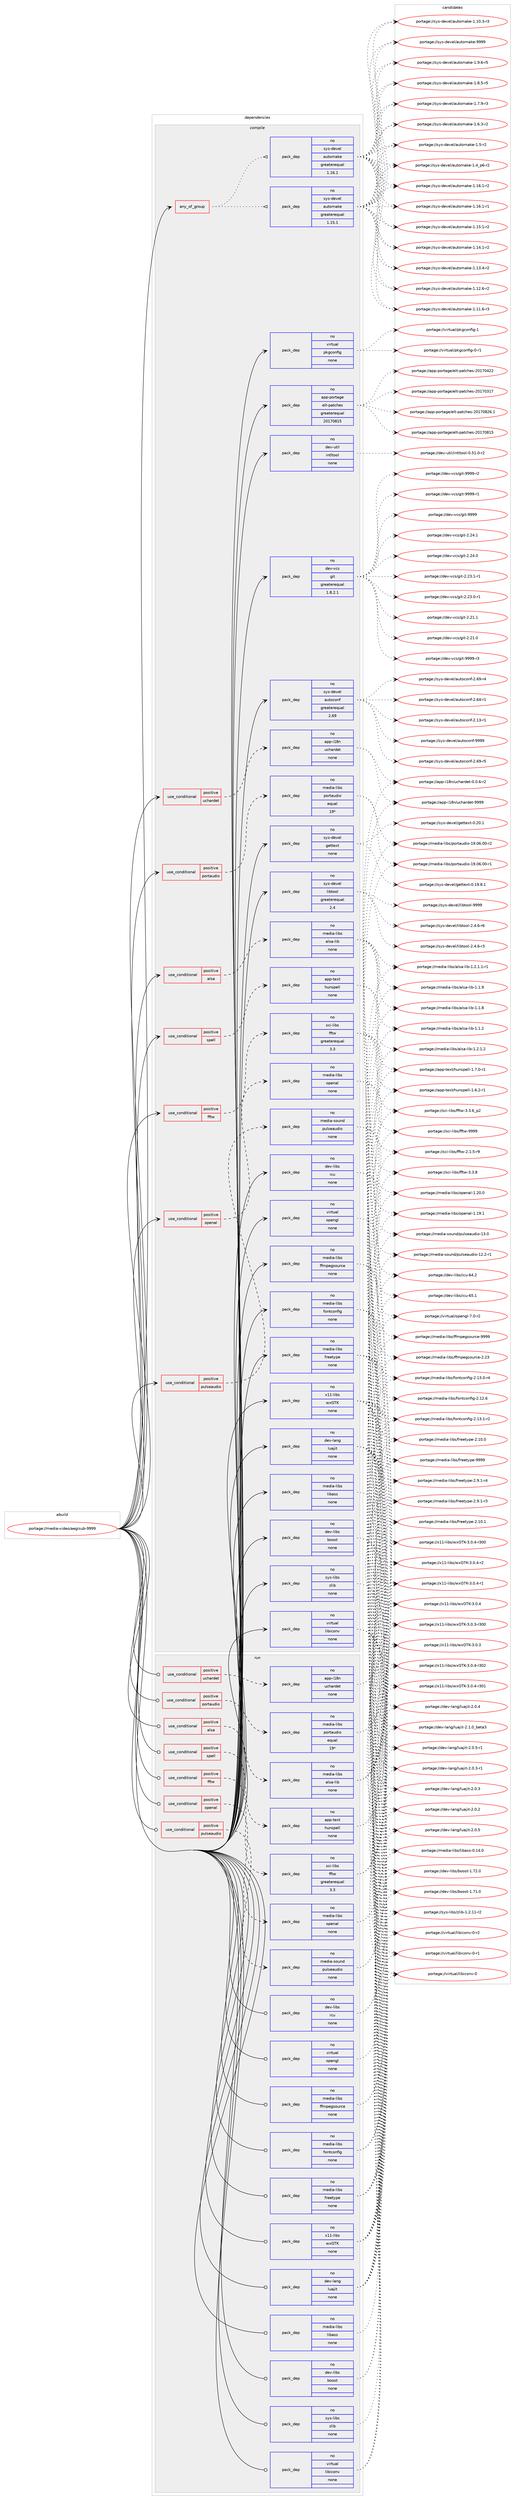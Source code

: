 digraph prolog {

# *************
# Graph options
# *************

newrank=true;
concentrate=true;
compound=true;
graph [rankdir=LR,fontname=Helvetica,fontsize=10,ranksep=1.5];#, ranksep=2.5, nodesep=0.2];
edge  [arrowhead=vee];
node  [fontname=Helvetica,fontsize=10];

# **********
# The ebuild
# **********

subgraph cluster_leftcol {
color=gray;
rank=same;
label=<<i>ebuild</i>>;
id [label="portage://media-video/aegisub-9999", color=red, width=4, href="../media-video/aegisub-9999.svg"];
}

# ****************
# The dependencies
# ****************

subgraph cluster_midcol {
color=gray;
label=<<i>dependencies</i>>;
subgraph cluster_compile {
fillcolor="#eeeeee";
style=filled;
label=<<i>compile</i>>;
subgraph any2693 {
dependency181393 [label=<<TABLE BORDER="0" CELLBORDER="1" CELLSPACING="0" CELLPADDING="4"><TR><TD CELLPADDING="10">any_of_group</TD></TR></TABLE>>, shape=none, color=red];subgraph pack137905 {
dependency181394 [label=<<TABLE BORDER="0" CELLBORDER="1" CELLSPACING="0" CELLPADDING="4" WIDTH="220"><TR><TD ROWSPAN="6" CELLPADDING="30">pack_dep</TD></TR><TR><TD WIDTH="110">no</TD></TR><TR><TD>sys-devel</TD></TR><TR><TD>automake</TD></TR><TR><TD>greaterequal</TD></TR><TR><TD>1.16.1</TD></TR></TABLE>>, shape=none, color=blue];
}
dependency181393:e -> dependency181394:w [weight=20,style="dotted",arrowhead="oinv"];
subgraph pack137906 {
dependency181395 [label=<<TABLE BORDER="0" CELLBORDER="1" CELLSPACING="0" CELLPADDING="4" WIDTH="220"><TR><TD ROWSPAN="6" CELLPADDING="30">pack_dep</TD></TR><TR><TD WIDTH="110">no</TD></TR><TR><TD>sys-devel</TD></TR><TR><TD>automake</TD></TR><TR><TD>greaterequal</TD></TR><TR><TD>1.15.1</TD></TR></TABLE>>, shape=none, color=blue];
}
dependency181393:e -> dependency181395:w [weight=20,style="dotted",arrowhead="oinv"];
}
id:e -> dependency181393:w [weight=20,style="solid",arrowhead="vee"];
subgraph cond40645 {
dependency181396 [label=<<TABLE BORDER="0" CELLBORDER="1" CELLSPACING="0" CELLPADDING="4"><TR><TD ROWSPAN="3" CELLPADDING="10">use_conditional</TD></TR><TR><TD>positive</TD></TR><TR><TD>alsa</TD></TR></TABLE>>, shape=none, color=red];
subgraph pack137907 {
dependency181397 [label=<<TABLE BORDER="0" CELLBORDER="1" CELLSPACING="0" CELLPADDING="4" WIDTH="220"><TR><TD ROWSPAN="6" CELLPADDING="30">pack_dep</TD></TR><TR><TD WIDTH="110">no</TD></TR><TR><TD>media-libs</TD></TR><TR><TD>alsa-lib</TD></TR><TR><TD>none</TD></TR><TR><TD></TD></TR></TABLE>>, shape=none, color=blue];
}
dependency181396:e -> dependency181397:w [weight=20,style="dashed",arrowhead="vee"];
}
id:e -> dependency181396:w [weight=20,style="solid",arrowhead="vee"];
subgraph cond40646 {
dependency181398 [label=<<TABLE BORDER="0" CELLBORDER="1" CELLSPACING="0" CELLPADDING="4"><TR><TD ROWSPAN="3" CELLPADDING="10">use_conditional</TD></TR><TR><TD>positive</TD></TR><TR><TD>fftw</TD></TR></TABLE>>, shape=none, color=red];
subgraph pack137908 {
dependency181399 [label=<<TABLE BORDER="0" CELLBORDER="1" CELLSPACING="0" CELLPADDING="4" WIDTH="220"><TR><TD ROWSPAN="6" CELLPADDING="30">pack_dep</TD></TR><TR><TD WIDTH="110">no</TD></TR><TR><TD>sci-libs</TD></TR><TR><TD>fftw</TD></TR><TR><TD>greaterequal</TD></TR><TR><TD>3.3</TD></TR></TABLE>>, shape=none, color=blue];
}
dependency181398:e -> dependency181399:w [weight=20,style="dashed",arrowhead="vee"];
}
id:e -> dependency181398:w [weight=20,style="solid",arrowhead="vee"];
subgraph cond40647 {
dependency181400 [label=<<TABLE BORDER="0" CELLBORDER="1" CELLSPACING="0" CELLPADDING="4"><TR><TD ROWSPAN="3" CELLPADDING="10">use_conditional</TD></TR><TR><TD>positive</TD></TR><TR><TD>openal</TD></TR></TABLE>>, shape=none, color=red];
subgraph pack137909 {
dependency181401 [label=<<TABLE BORDER="0" CELLBORDER="1" CELLSPACING="0" CELLPADDING="4" WIDTH="220"><TR><TD ROWSPAN="6" CELLPADDING="30">pack_dep</TD></TR><TR><TD WIDTH="110">no</TD></TR><TR><TD>media-libs</TD></TR><TR><TD>openal</TD></TR><TR><TD>none</TD></TR><TR><TD></TD></TR></TABLE>>, shape=none, color=blue];
}
dependency181400:e -> dependency181401:w [weight=20,style="dashed",arrowhead="vee"];
}
id:e -> dependency181400:w [weight=20,style="solid",arrowhead="vee"];
subgraph cond40648 {
dependency181402 [label=<<TABLE BORDER="0" CELLBORDER="1" CELLSPACING="0" CELLPADDING="4"><TR><TD ROWSPAN="3" CELLPADDING="10">use_conditional</TD></TR><TR><TD>positive</TD></TR><TR><TD>portaudio</TD></TR></TABLE>>, shape=none, color=red];
subgraph pack137910 {
dependency181403 [label=<<TABLE BORDER="0" CELLBORDER="1" CELLSPACING="0" CELLPADDING="4" WIDTH="220"><TR><TD ROWSPAN="6" CELLPADDING="30">pack_dep</TD></TR><TR><TD WIDTH="110">no</TD></TR><TR><TD>media-libs</TD></TR><TR><TD>portaudio</TD></TR><TR><TD>equal</TD></TR><TR><TD>19*</TD></TR></TABLE>>, shape=none, color=blue];
}
dependency181402:e -> dependency181403:w [weight=20,style="dashed",arrowhead="vee"];
}
id:e -> dependency181402:w [weight=20,style="solid",arrowhead="vee"];
subgraph cond40649 {
dependency181404 [label=<<TABLE BORDER="0" CELLBORDER="1" CELLSPACING="0" CELLPADDING="4"><TR><TD ROWSPAN="3" CELLPADDING="10">use_conditional</TD></TR><TR><TD>positive</TD></TR><TR><TD>pulseaudio</TD></TR></TABLE>>, shape=none, color=red];
subgraph pack137911 {
dependency181405 [label=<<TABLE BORDER="0" CELLBORDER="1" CELLSPACING="0" CELLPADDING="4" WIDTH="220"><TR><TD ROWSPAN="6" CELLPADDING="30">pack_dep</TD></TR><TR><TD WIDTH="110">no</TD></TR><TR><TD>media-sound</TD></TR><TR><TD>pulseaudio</TD></TR><TR><TD>none</TD></TR><TR><TD></TD></TR></TABLE>>, shape=none, color=blue];
}
dependency181404:e -> dependency181405:w [weight=20,style="dashed",arrowhead="vee"];
}
id:e -> dependency181404:w [weight=20,style="solid",arrowhead="vee"];
subgraph cond40650 {
dependency181406 [label=<<TABLE BORDER="0" CELLBORDER="1" CELLSPACING="0" CELLPADDING="4"><TR><TD ROWSPAN="3" CELLPADDING="10">use_conditional</TD></TR><TR><TD>positive</TD></TR><TR><TD>spell</TD></TR></TABLE>>, shape=none, color=red];
subgraph pack137912 {
dependency181407 [label=<<TABLE BORDER="0" CELLBORDER="1" CELLSPACING="0" CELLPADDING="4" WIDTH="220"><TR><TD ROWSPAN="6" CELLPADDING="30">pack_dep</TD></TR><TR><TD WIDTH="110">no</TD></TR><TR><TD>app-text</TD></TR><TR><TD>hunspell</TD></TR><TR><TD>none</TD></TR><TR><TD></TD></TR></TABLE>>, shape=none, color=blue];
}
dependency181406:e -> dependency181407:w [weight=20,style="dashed",arrowhead="vee"];
}
id:e -> dependency181406:w [weight=20,style="solid",arrowhead="vee"];
subgraph cond40651 {
dependency181408 [label=<<TABLE BORDER="0" CELLBORDER="1" CELLSPACING="0" CELLPADDING="4"><TR><TD ROWSPAN="3" CELLPADDING="10">use_conditional</TD></TR><TR><TD>positive</TD></TR><TR><TD>uchardet</TD></TR></TABLE>>, shape=none, color=red];
subgraph pack137913 {
dependency181409 [label=<<TABLE BORDER="0" CELLBORDER="1" CELLSPACING="0" CELLPADDING="4" WIDTH="220"><TR><TD ROWSPAN="6" CELLPADDING="30">pack_dep</TD></TR><TR><TD WIDTH="110">no</TD></TR><TR><TD>app-i18n</TD></TR><TR><TD>uchardet</TD></TR><TR><TD>none</TD></TR><TR><TD></TD></TR></TABLE>>, shape=none, color=blue];
}
dependency181408:e -> dependency181409:w [weight=20,style="dashed",arrowhead="vee"];
}
id:e -> dependency181408:w [weight=20,style="solid",arrowhead="vee"];
subgraph pack137914 {
dependency181410 [label=<<TABLE BORDER="0" CELLBORDER="1" CELLSPACING="0" CELLPADDING="4" WIDTH="220"><TR><TD ROWSPAN="6" CELLPADDING="30">pack_dep</TD></TR><TR><TD WIDTH="110">no</TD></TR><TR><TD>app-portage</TD></TR><TR><TD>elt-patches</TD></TR><TR><TD>greaterequal</TD></TR><TR><TD>20170815</TD></TR></TABLE>>, shape=none, color=blue];
}
id:e -> dependency181410:w [weight=20,style="solid",arrowhead="vee"];
subgraph pack137915 {
dependency181411 [label=<<TABLE BORDER="0" CELLBORDER="1" CELLSPACING="0" CELLPADDING="4" WIDTH="220"><TR><TD ROWSPAN="6" CELLPADDING="30">pack_dep</TD></TR><TR><TD WIDTH="110">no</TD></TR><TR><TD>dev-lang</TD></TR><TR><TD>luajit</TD></TR><TR><TD>none</TD></TR><TR><TD></TD></TR></TABLE>>, shape=none, color=blue];
}
id:e -> dependency181411:w [weight=20,style="solid",arrowhead="vee"];
subgraph pack137916 {
dependency181412 [label=<<TABLE BORDER="0" CELLBORDER="1" CELLSPACING="0" CELLPADDING="4" WIDTH="220"><TR><TD ROWSPAN="6" CELLPADDING="30">pack_dep</TD></TR><TR><TD WIDTH="110">no</TD></TR><TR><TD>dev-libs</TD></TR><TR><TD>boost</TD></TR><TR><TD>none</TD></TR><TR><TD></TD></TR></TABLE>>, shape=none, color=blue];
}
id:e -> dependency181412:w [weight=20,style="solid",arrowhead="vee"];
subgraph pack137917 {
dependency181413 [label=<<TABLE BORDER="0" CELLBORDER="1" CELLSPACING="0" CELLPADDING="4" WIDTH="220"><TR><TD ROWSPAN="6" CELLPADDING="30">pack_dep</TD></TR><TR><TD WIDTH="110">no</TD></TR><TR><TD>dev-libs</TD></TR><TR><TD>icu</TD></TR><TR><TD>none</TD></TR><TR><TD></TD></TR></TABLE>>, shape=none, color=blue];
}
id:e -> dependency181413:w [weight=20,style="solid",arrowhead="vee"];
subgraph pack137918 {
dependency181414 [label=<<TABLE BORDER="0" CELLBORDER="1" CELLSPACING="0" CELLPADDING="4" WIDTH="220"><TR><TD ROWSPAN="6" CELLPADDING="30">pack_dep</TD></TR><TR><TD WIDTH="110">no</TD></TR><TR><TD>dev-util</TD></TR><TR><TD>intltool</TD></TR><TR><TD>none</TD></TR><TR><TD></TD></TR></TABLE>>, shape=none, color=blue];
}
id:e -> dependency181414:w [weight=20,style="solid",arrowhead="vee"];
subgraph pack137919 {
dependency181415 [label=<<TABLE BORDER="0" CELLBORDER="1" CELLSPACING="0" CELLPADDING="4" WIDTH="220"><TR><TD ROWSPAN="6" CELLPADDING="30">pack_dep</TD></TR><TR><TD WIDTH="110">no</TD></TR><TR><TD>dev-vcs</TD></TR><TR><TD>git</TD></TR><TR><TD>greaterequal</TD></TR><TR><TD>1.8.2.1</TD></TR></TABLE>>, shape=none, color=blue];
}
id:e -> dependency181415:w [weight=20,style="solid",arrowhead="vee"];
subgraph pack137920 {
dependency181416 [label=<<TABLE BORDER="0" CELLBORDER="1" CELLSPACING="0" CELLPADDING="4" WIDTH="220"><TR><TD ROWSPAN="6" CELLPADDING="30">pack_dep</TD></TR><TR><TD WIDTH="110">no</TD></TR><TR><TD>media-libs</TD></TR><TR><TD>ffmpegsource</TD></TR><TR><TD>none</TD></TR><TR><TD></TD></TR></TABLE>>, shape=none, color=blue];
}
id:e -> dependency181416:w [weight=20,style="solid",arrowhead="vee"];
subgraph pack137921 {
dependency181417 [label=<<TABLE BORDER="0" CELLBORDER="1" CELLSPACING="0" CELLPADDING="4" WIDTH="220"><TR><TD ROWSPAN="6" CELLPADDING="30">pack_dep</TD></TR><TR><TD WIDTH="110">no</TD></TR><TR><TD>media-libs</TD></TR><TR><TD>fontconfig</TD></TR><TR><TD>none</TD></TR><TR><TD></TD></TR></TABLE>>, shape=none, color=blue];
}
id:e -> dependency181417:w [weight=20,style="solid",arrowhead="vee"];
subgraph pack137922 {
dependency181418 [label=<<TABLE BORDER="0" CELLBORDER="1" CELLSPACING="0" CELLPADDING="4" WIDTH="220"><TR><TD ROWSPAN="6" CELLPADDING="30">pack_dep</TD></TR><TR><TD WIDTH="110">no</TD></TR><TR><TD>media-libs</TD></TR><TR><TD>freetype</TD></TR><TR><TD>none</TD></TR><TR><TD></TD></TR></TABLE>>, shape=none, color=blue];
}
id:e -> dependency181418:w [weight=20,style="solid",arrowhead="vee"];
subgraph pack137923 {
dependency181419 [label=<<TABLE BORDER="0" CELLBORDER="1" CELLSPACING="0" CELLPADDING="4" WIDTH="220"><TR><TD ROWSPAN="6" CELLPADDING="30">pack_dep</TD></TR><TR><TD WIDTH="110">no</TD></TR><TR><TD>media-libs</TD></TR><TR><TD>libass</TD></TR><TR><TD>none</TD></TR><TR><TD></TD></TR></TABLE>>, shape=none, color=blue];
}
id:e -> dependency181419:w [weight=20,style="solid",arrowhead="vee"];
subgraph pack137924 {
dependency181420 [label=<<TABLE BORDER="0" CELLBORDER="1" CELLSPACING="0" CELLPADDING="4" WIDTH="220"><TR><TD ROWSPAN="6" CELLPADDING="30">pack_dep</TD></TR><TR><TD WIDTH="110">no</TD></TR><TR><TD>sys-devel</TD></TR><TR><TD>autoconf</TD></TR><TR><TD>greaterequal</TD></TR><TR><TD>2.69</TD></TR></TABLE>>, shape=none, color=blue];
}
id:e -> dependency181420:w [weight=20,style="solid",arrowhead="vee"];
subgraph pack137925 {
dependency181421 [label=<<TABLE BORDER="0" CELLBORDER="1" CELLSPACING="0" CELLPADDING="4" WIDTH="220"><TR><TD ROWSPAN="6" CELLPADDING="30">pack_dep</TD></TR><TR><TD WIDTH="110">no</TD></TR><TR><TD>sys-devel</TD></TR><TR><TD>gettext</TD></TR><TR><TD>none</TD></TR><TR><TD></TD></TR></TABLE>>, shape=none, color=blue];
}
id:e -> dependency181421:w [weight=20,style="solid",arrowhead="vee"];
subgraph pack137926 {
dependency181422 [label=<<TABLE BORDER="0" CELLBORDER="1" CELLSPACING="0" CELLPADDING="4" WIDTH="220"><TR><TD ROWSPAN="6" CELLPADDING="30">pack_dep</TD></TR><TR><TD WIDTH="110">no</TD></TR><TR><TD>sys-devel</TD></TR><TR><TD>libtool</TD></TR><TR><TD>greaterequal</TD></TR><TR><TD>2.4</TD></TR></TABLE>>, shape=none, color=blue];
}
id:e -> dependency181422:w [weight=20,style="solid",arrowhead="vee"];
subgraph pack137927 {
dependency181423 [label=<<TABLE BORDER="0" CELLBORDER="1" CELLSPACING="0" CELLPADDING="4" WIDTH="220"><TR><TD ROWSPAN="6" CELLPADDING="30">pack_dep</TD></TR><TR><TD WIDTH="110">no</TD></TR><TR><TD>sys-libs</TD></TR><TR><TD>zlib</TD></TR><TR><TD>none</TD></TR><TR><TD></TD></TR></TABLE>>, shape=none, color=blue];
}
id:e -> dependency181423:w [weight=20,style="solid",arrowhead="vee"];
subgraph pack137928 {
dependency181424 [label=<<TABLE BORDER="0" CELLBORDER="1" CELLSPACING="0" CELLPADDING="4" WIDTH="220"><TR><TD ROWSPAN="6" CELLPADDING="30">pack_dep</TD></TR><TR><TD WIDTH="110">no</TD></TR><TR><TD>virtual</TD></TR><TR><TD>libiconv</TD></TR><TR><TD>none</TD></TR><TR><TD></TD></TR></TABLE>>, shape=none, color=blue];
}
id:e -> dependency181424:w [weight=20,style="solid",arrowhead="vee"];
subgraph pack137929 {
dependency181425 [label=<<TABLE BORDER="0" CELLBORDER="1" CELLSPACING="0" CELLPADDING="4" WIDTH="220"><TR><TD ROWSPAN="6" CELLPADDING="30">pack_dep</TD></TR><TR><TD WIDTH="110">no</TD></TR><TR><TD>virtual</TD></TR><TR><TD>opengl</TD></TR><TR><TD>none</TD></TR><TR><TD></TD></TR></TABLE>>, shape=none, color=blue];
}
id:e -> dependency181425:w [weight=20,style="solid",arrowhead="vee"];
subgraph pack137930 {
dependency181426 [label=<<TABLE BORDER="0" CELLBORDER="1" CELLSPACING="0" CELLPADDING="4" WIDTH="220"><TR><TD ROWSPAN="6" CELLPADDING="30">pack_dep</TD></TR><TR><TD WIDTH="110">no</TD></TR><TR><TD>virtual</TD></TR><TR><TD>pkgconfig</TD></TR><TR><TD>none</TD></TR><TR><TD></TD></TR></TABLE>>, shape=none, color=blue];
}
id:e -> dependency181426:w [weight=20,style="solid",arrowhead="vee"];
subgraph pack137931 {
dependency181427 [label=<<TABLE BORDER="0" CELLBORDER="1" CELLSPACING="0" CELLPADDING="4" WIDTH="220"><TR><TD ROWSPAN="6" CELLPADDING="30">pack_dep</TD></TR><TR><TD WIDTH="110">no</TD></TR><TR><TD>x11-libs</TD></TR><TR><TD>wxGTK</TD></TR><TR><TD>none</TD></TR><TR><TD></TD></TR></TABLE>>, shape=none, color=blue];
}
id:e -> dependency181427:w [weight=20,style="solid",arrowhead="vee"];
}
subgraph cluster_compileandrun {
fillcolor="#eeeeee";
style=filled;
label=<<i>compile and run</i>>;
}
subgraph cluster_run {
fillcolor="#eeeeee";
style=filled;
label=<<i>run</i>>;
subgraph cond40652 {
dependency181428 [label=<<TABLE BORDER="0" CELLBORDER="1" CELLSPACING="0" CELLPADDING="4"><TR><TD ROWSPAN="3" CELLPADDING="10">use_conditional</TD></TR><TR><TD>positive</TD></TR><TR><TD>alsa</TD></TR></TABLE>>, shape=none, color=red];
subgraph pack137932 {
dependency181429 [label=<<TABLE BORDER="0" CELLBORDER="1" CELLSPACING="0" CELLPADDING="4" WIDTH="220"><TR><TD ROWSPAN="6" CELLPADDING="30">pack_dep</TD></TR><TR><TD WIDTH="110">no</TD></TR><TR><TD>media-libs</TD></TR><TR><TD>alsa-lib</TD></TR><TR><TD>none</TD></TR><TR><TD></TD></TR></TABLE>>, shape=none, color=blue];
}
dependency181428:e -> dependency181429:w [weight=20,style="dashed",arrowhead="vee"];
}
id:e -> dependency181428:w [weight=20,style="solid",arrowhead="odot"];
subgraph cond40653 {
dependency181430 [label=<<TABLE BORDER="0" CELLBORDER="1" CELLSPACING="0" CELLPADDING="4"><TR><TD ROWSPAN="3" CELLPADDING="10">use_conditional</TD></TR><TR><TD>positive</TD></TR><TR><TD>fftw</TD></TR></TABLE>>, shape=none, color=red];
subgraph pack137933 {
dependency181431 [label=<<TABLE BORDER="0" CELLBORDER="1" CELLSPACING="0" CELLPADDING="4" WIDTH="220"><TR><TD ROWSPAN="6" CELLPADDING="30">pack_dep</TD></TR><TR><TD WIDTH="110">no</TD></TR><TR><TD>sci-libs</TD></TR><TR><TD>fftw</TD></TR><TR><TD>greaterequal</TD></TR><TR><TD>3.3</TD></TR></TABLE>>, shape=none, color=blue];
}
dependency181430:e -> dependency181431:w [weight=20,style="dashed",arrowhead="vee"];
}
id:e -> dependency181430:w [weight=20,style="solid",arrowhead="odot"];
subgraph cond40654 {
dependency181432 [label=<<TABLE BORDER="0" CELLBORDER="1" CELLSPACING="0" CELLPADDING="4"><TR><TD ROWSPAN="3" CELLPADDING="10">use_conditional</TD></TR><TR><TD>positive</TD></TR><TR><TD>openal</TD></TR></TABLE>>, shape=none, color=red];
subgraph pack137934 {
dependency181433 [label=<<TABLE BORDER="0" CELLBORDER="1" CELLSPACING="0" CELLPADDING="4" WIDTH="220"><TR><TD ROWSPAN="6" CELLPADDING="30">pack_dep</TD></TR><TR><TD WIDTH="110">no</TD></TR><TR><TD>media-libs</TD></TR><TR><TD>openal</TD></TR><TR><TD>none</TD></TR><TR><TD></TD></TR></TABLE>>, shape=none, color=blue];
}
dependency181432:e -> dependency181433:w [weight=20,style="dashed",arrowhead="vee"];
}
id:e -> dependency181432:w [weight=20,style="solid",arrowhead="odot"];
subgraph cond40655 {
dependency181434 [label=<<TABLE BORDER="0" CELLBORDER="1" CELLSPACING="0" CELLPADDING="4"><TR><TD ROWSPAN="3" CELLPADDING="10">use_conditional</TD></TR><TR><TD>positive</TD></TR><TR><TD>portaudio</TD></TR></TABLE>>, shape=none, color=red];
subgraph pack137935 {
dependency181435 [label=<<TABLE BORDER="0" CELLBORDER="1" CELLSPACING="0" CELLPADDING="4" WIDTH="220"><TR><TD ROWSPAN="6" CELLPADDING="30">pack_dep</TD></TR><TR><TD WIDTH="110">no</TD></TR><TR><TD>media-libs</TD></TR><TR><TD>portaudio</TD></TR><TR><TD>equal</TD></TR><TR><TD>19*</TD></TR></TABLE>>, shape=none, color=blue];
}
dependency181434:e -> dependency181435:w [weight=20,style="dashed",arrowhead="vee"];
}
id:e -> dependency181434:w [weight=20,style="solid",arrowhead="odot"];
subgraph cond40656 {
dependency181436 [label=<<TABLE BORDER="0" CELLBORDER="1" CELLSPACING="0" CELLPADDING="4"><TR><TD ROWSPAN="3" CELLPADDING="10">use_conditional</TD></TR><TR><TD>positive</TD></TR><TR><TD>pulseaudio</TD></TR></TABLE>>, shape=none, color=red];
subgraph pack137936 {
dependency181437 [label=<<TABLE BORDER="0" CELLBORDER="1" CELLSPACING="0" CELLPADDING="4" WIDTH="220"><TR><TD ROWSPAN="6" CELLPADDING="30">pack_dep</TD></TR><TR><TD WIDTH="110">no</TD></TR><TR><TD>media-sound</TD></TR><TR><TD>pulseaudio</TD></TR><TR><TD>none</TD></TR><TR><TD></TD></TR></TABLE>>, shape=none, color=blue];
}
dependency181436:e -> dependency181437:w [weight=20,style="dashed",arrowhead="vee"];
}
id:e -> dependency181436:w [weight=20,style="solid",arrowhead="odot"];
subgraph cond40657 {
dependency181438 [label=<<TABLE BORDER="0" CELLBORDER="1" CELLSPACING="0" CELLPADDING="4"><TR><TD ROWSPAN="3" CELLPADDING="10">use_conditional</TD></TR><TR><TD>positive</TD></TR><TR><TD>spell</TD></TR></TABLE>>, shape=none, color=red];
subgraph pack137937 {
dependency181439 [label=<<TABLE BORDER="0" CELLBORDER="1" CELLSPACING="0" CELLPADDING="4" WIDTH="220"><TR><TD ROWSPAN="6" CELLPADDING="30">pack_dep</TD></TR><TR><TD WIDTH="110">no</TD></TR><TR><TD>app-text</TD></TR><TR><TD>hunspell</TD></TR><TR><TD>none</TD></TR><TR><TD></TD></TR></TABLE>>, shape=none, color=blue];
}
dependency181438:e -> dependency181439:w [weight=20,style="dashed",arrowhead="vee"];
}
id:e -> dependency181438:w [weight=20,style="solid",arrowhead="odot"];
subgraph cond40658 {
dependency181440 [label=<<TABLE BORDER="0" CELLBORDER="1" CELLSPACING="0" CELLPADDING="4"><TR><TD ROWSPAN="3" CELLPADDING="10">use_conditional</TD></TR><TR><TD>positive</TD></TR><TR><TD>uchardet</TD></TR></TABLE>>, shape=none, color=red];
subgraph pack137938 {
dependency181441 [label=<<TABLE BORDER="0" CELLBORDER="1" CELLSPACING="0" CELLPADDING="4" WIDTH="220"><TR><TD ROWSPAN="6" CELLPADDING="30">pack_dep</TD></TR><TR><TD WIDTH="110">no</TD></TR><TR><TD>app-i18n</TD></TR><TR><TD>uchardet</TD></TR><TR><TD>none</TD></TR><TR><TD></TD></TR></TABLE>>, shape=none, color=blue];
}
dependency181440:e -> dependency181441:w [weight=20,style="dashed",arrowhead="vee"];
}
id:e -> dependency181440:w [weight=20,style="solid",arrowhead="odot"];
subgraph pack137939 {
dependency181442 [label=<<TABLE BORDER="0" CELLBORDER="1" CELLSPACING="0" CELLPADDING="4" WIDTH="220"><TR><TD ROWSPAN="6" CELLPADDING="30">pack_dep</TD></TR><TR><TD WIDTH="110">no</TD></TR><TR><TD>dev-lang</TD></TR><TR><TD>luajit</TD></TR><TR><TD>none</TD></TR><TR><TD></TD></TR></TABLE>>, shape=none, color=blue];
}
id:e -> dependency181442:w [weight=20,style="solid",arrowhead="odot"];
subgraph pack137940 {
dependency181443 [label=<<TABLE BORDER="0" CELLBORDER="1" CELLSPACING="0" CELLPADDING="4" WIDTH="220"><TR><TD ROWSPAN="6" CELLPADDING="30">pack_dep</TD></TR><TR><TD WIDTH="110">no</TD></TR><TR><TD>dev-libs</TD></TR><TR><TD>boost</TD></TR><TR><TD>none</TD></TR><TR><TD></TD></TR></TABLE>>, shape=none, color=blue];
}
id:e -> dependency181443:w [weight=20,style="solid",arrowhead="odot"];
subgraph pack137941 {
dependency181444 [label=<<TABLE BORDER="0" CELLBORDER="1" CELLSPACING="0" CELLPADDING="4" WIDTH="220"><TR><TD ROWSPAN="6" CELLPADDING="30">pack_dep</TD></TR><TR><TD WIDTH="110">no</TD></TR><TR><TD>dev-libs</TD></TR><TR><TD>icu</TD></TR><TR><TD>none</TD></TR><TR><TD></TD></TR></TABLE>>, shape=none, color=blue];
}
id:e -> dependency181444:w [weight=20,style="solid",arrowhead="odot"];
subgraph pack137942 {
dependency181445 [label=<<TABLE BORDER="0" CELLBORDER="1" CELLSPACING="0" CELLPADDING="4" WIDTH="220"><TR><TD ROWSPAN="6" CELLPADDING="30">pack_dep</TD></TR><TR><TD WIDTH="110">no</TD></TR><TR><TD>media-libs</TD></TR><TR><TD>ffmpegsource</TD></TR><TR><TD>none</TD></TR><TR><TD></TD></TR></TABLE>>, shape=none, color=blue];
}
id:e -> dependency181445:w [weight=20,style="solid",arrowhead="odot"];
subgraph pack137943 {
dependency181446 [label=<<TABLE BORDER="0" CELLBORDER="1" CELLSPACING="0" CELLPADDING="4" WIDTH="220"><TR><TD ROWSPAN="6" CELLPADDING="30">pack_dep</TD></TR><TR><TD WIDTH="110">no</TD></TR><TR><TD>media-libs</TD></TR><TR><TD>fontconfig</TD></TR><TR><TD>none</TD></TR><TR><TD></TD></TR></TABLE>>, shape=none, color=blue];
}
id:e -> dependency181446:w [weight=20,style="solid",arrowhead="odot"];
subgraph pack137944 {
dependency181447 [label=<<TABLE BORDER="0" CELLBORDER="1" CELLSPACING="0" CELLPADDING="4" WIDTH="220"><TR><TD ROWSPAN="6" CELLPADDING="30">pack_dep</TD></TR><TR><TD WIDTH="110">no</TD></TR><TR><TD>media-libs</TD></TR><TR><TD>freetype</TD></TR><TR><TD>none</TD></TR><TR><TD></TD></TR></TABLE>>, shape=none, color=blue];
}
id:e -> dependency181447:w [weight=20,style="solid",arrowhead="odot"];
subgraph pack137945 {
dependency181448 [label=<<TABLE BORDER="0" CELLBORDER="1" CELLSPACING="0" CELLPADDING="4" WIDTH="220"><TR><TD ROWSPAN="6" CELLPADDING="30">pack_dep</TD></TR><TR><TD WIDTH="110">no</TD></TR><TR><TD>media-libs</TD></TR><TR><TD>libass</TD></TR><TR><TD>none</TD></TR><TR><TD></TD></TR></TABLE>>, shape=none, color=blue];
}
id:e -> dependency181448:w [weight=20,style="solid",arrowhead="odot"];
subgraph pack137946 {
dependency181449 [label=<<TABLE BORDER="0" CELLBORDER="1" CELLSPACING="0" CELLPADDING="4" WIDTH="220"><TR><TD ROWSPAN="6" CELLPADDING="30">pack_dep</TD></TR><TR><TD WIDTH="110">no</TD></TR><TR><TD>sys-libs</TD></TR><TR><TD>zlib</TD></TR><TR><TD>none</TD></TR><TR><TD></TD></TR></TABLE>>, shape=none, color=blue];
}
id:e -> dependency181449:w [weight=20,style="solid",arrowhead="odot"];
subgraph pack137947 {
dependency181450 [label=<<TABLE BORDER="0" CELLBORDER="1" CELLSPACING="0" CELLPADDING="4" WIDTH="220"><TR><TD ROWSPAN="6" CELLPADDING="30">pack_dep</TD></TR><TR><TD WIDTH="110">no</TD></TR><TR><TD>virtual</TD></TR><TR><TD>libiconv</TD></TR><TR><TD>none</TD></TR><TR><TD></TD></TR></TABLE>>, shape=none, color=blue];
}
id:e -> dependency181450:w [weight=20,style="solid",arrowhead="odot"];
subgraph pack137948 {
dependency181451 [label=<<TABLE BORDER="0" CELLBORDER="1" CELLSPACING="0" CELLPADDING="4" WIDTH="220"><TR><TD ROWSPAN="6" CELLPADDING="30">pack_dep</TD></TR><TR><TD WIDTH="110">no</TD></TR><TR><TD>virtual</TD></TR><TR><TD>opengl</TD></TR><TR><TD>none</TD></TR><TR><TD></TD></TR></TABLE>>, shape=none, color=blue];
}
id:e -> dependency181451:w [weight=20,style="solid",arrowhead="odot"];
subgraph pack137949 {
dependency181452 [label=<<TABLE BORDER="0" CELLBORDER="1" CELLSPACING="0" CELLPADDING="4" WIDTH="220"><TR><TD ROWSPAN="6" CELLPADDING="30">pack_dep</TD></TR><TR><TD WIDTH="110">no</TD></TR><TR><TD>x11-libs</TD></TR><TR><TD>wxGTK</TD></TR><TR><TD>none</TD></TR><TR><TD></TD></TR></TABLE>>, shape=none, color=blue];
}
id:e -> dependency181452:w [weight=20,style="solid",arrowhead="odot"];
}
}

# **************
# The candidates
# **************

subgraph cluster_choices {
rank=same;
color=gray;
label=<<i>candidates</i>>;

subgraph choice137905 {
color=black;
nodesep=1;
choice115121115451001011181011084797117116111109971071014557575757 [label="portage://sys-devel/automake-9999", color=red, width=4,href="../sys-devel/automake-9999.svg"];
choice115121115451001011181011084797117116111109971071014549465746544511453 [label="portage://sys-devel/automake-1.9.6-r5", color=red, width=4,href="../sys-devel/automake-1.9.6-r5.svg"];
choice115121115451001011181011084797117116111109971071014549465646534511453 [label="portage://sys-devel/automake-1.8.5-r5", color=red, width=4,href="../sys-devel/automake-1.8.5-r5.svg"];
choice115121115451001011181011084797117116111109971071014549465546574511451 [label="portage://sys-devel/automake-1.7.9-r3", color=red, width=4,href="../sys-devel/automake-1.7.9-r3.svg"];
choice115121115451001011181011084797117116111109971071014549465446514511450 [label="portage://sys-devel/automake-1.6.3-r2", color=red, width=4,href="../sys-devel/automake-1.6.3-r2.svg"];
choice11512111545100101118101108479711711611110997107101454946534511450 [label="portage://sys-devel/automake-1.5-r2", color=red, width=4,href="../sys-devel/automake-1.5-r2.svg"];
choice115121115451001011181011084797117116111109971071014549465295112544511450 [label="portage://sys-devel/automake-1.4_p6-r2", color=red, width=4,href="../sys-devel/automake-1.4_p6-r2.svg"];
choice11512111545100101118101108479711711611110997107101454946495446494511450 [label="portage://sys-devel/automake-1.16.1-r2", color=red, width=4,href="../sys-devel/automake-1.16.1-r2.svg"];
choice11512111545100101118101108479711711611110997107101454946495446494511449 [label="portage://sys-devel/automake-1.16.1-r1", color=red, width=4,href="../sys-devel/automake-1.16.1-r1.svg"];
choice11512111545100101118101108479711711611110997107101454946495346494511450 [label="portage://sys-devel/automake-1.15.1-r2", color=red, width=4,href="../sys-devel/automake-1.15.1-r2.svg"];
choice11512111545100101118101108479711711611110997107101454946495246494511450 [label="portage://sys-devel/automake-1.14.1-r2", color=red, width=4,href="../sys-devel/automake-1.14.1-r2.svg"];
choice11512111545100101118101108479711711611110997107101454946495146524511450 [label="portage://sys-devel/automake-1.13.4-r2", color=red, width=4,href="../sys-devel/automake-1.13.4-r2.svg"];
choice11512111545100101118101108479711711611110997107101454946495046544511450 [label="portage://sys-devel/automake-1.12.6-r2", color=red, width=4,href="../sys-devel/automake-1.12.6-r2.svg"];
choice11512111545100101118101108479711711611110997107101454946494946544511451 [label="portage://sys-devel/automake-1.11.6-r3", color=red, width=4,href="../sys-devel/automake-1.11.6-r3.svg"];
choice11512111545100101118101108479711711611110997107101454946494846514511451 [label="portage://sys-devel/automake-1.10.3-r3", color=red, width=4,href="../sys-devel/automake-1.10.3-r3.svg"];
dependency181394:e -> choice115121115451001011181011084797117116111109971071014557575757:w [style=dotted,weight="100"];
dependency181394:e -> choice115121115451001011181011084797117116111109971071014549465746544511453:w [style=dotted,weight="100"];
dependency181394:e -> choice115121115451001011181011084797117116111109971071014549465646534511453:w [style=dotted,weight="100"];
dependency181394:e -> choice115121115451001011181011084797117116111109971071014549465546574511451:w [style=dotted,weight="100"];
dependency181394:e -> choice115121115451001011181011084797117116111109971071014549465446514511450:w [style=dotted,weight="100"];
dependency181394:e -> choice11512111545100101118101108479711711611110997107101454946534511450:w [style=dotted,weight="100"];
dependency181394:e -> choice115121115451001011181011084797117116111109971071014549465295112544511450:w [style=dotted,weight="100"];
dependency181394:e -> choice11512111545100101118101108479711711611110997107101454946495446494511450:w [style=dotted,weight="100"];
dependency181394:e -> choice11512111545100101118101108479711711611110997107101454946495446494511449:w [style=dotted,weight="100"];
dependency181394:e -> choice11512111545100101118101108479711711611110997107101454946495346494511450:w [style=dotted,weight="100"];
dependency181394:e -> choice11512111545100101118101108479711711611110997107101454946495246494511450:w [style=dotted,weight="100"];
dependency181394:e -> choice11512111545100101118101108479711711611110997107101454946495146524511450:w [style=dotted,weight="100"];
dependency181394:e -> choice11512111545100101118101108479711711611110997107101454946495046544511450:w [style=dotted,weight="100"];
dependency181394:e -> choice11512111545100101118101108479711711611110997107101454946494946544511451:w [style=dotted,weight="100"];
dependency181394:e -> choice11512111545100101118101108479711711611110997107101454946494846514511451:w [style=dotted,weight="100"];
}
subgraph choice137906 {
color=black;
nodesep=1;
choice115121115451001011181011084797117116111109971071014557575757 [label="portage://sys-devel/automake-9999", color=red, width=4,href="../sys-devel/automake-9999.svg"];
choice115121115451001011181011084797117116111109971071014549465746544511453 [label="portage://sys-devel/automake-1.9.6-r5", color=red, width=4,href="../sys-devel/automake-1.9.6-r5.svg"];
choice115121115451001011181011084797117116111109971071014549465646534511453 [label="portage://sys-devel/automake-1.8.5-r5", color=red, width=4,href="../sys-devel/automake-1.8.5-r5.svg"];
choice115121115451001011181011084797117116111109971071014549465546574511451 [label="portage://sys-devel/automake-1.7.9-r3", color=red, width=4,href="../sys-devel/automake-1.7.9-r3.svg"];
choice115121115451001011181011084797117116111109971071014549465446514511450 [label="portage://sys-devel/automake-1.6.3-r2", color=red, width=4,href="../sys-devel/automake-1.6.3-r2.svg"];
choice11512111545100101118101108479711711611110997107101454946534511450 [label="portage://sys-devel/automake-1.5-r2", color=red, width=4,href="../sys-devel/automake-1.5-r2.svg"];
choice115121115451001011181011084797117116111109971071014549465295112544511450 [label="portage://sys-devel/automake-1.4_p6-r2", color=red, width=4,href="../sys-devel/automake-1.4_p6-r2.svg"];
choice11512111545100101118101108479711711611110997107101454946495446494511450 [label="portage://sys-devel/automake-1.16.1-r2", color=red, width=4,href="../sys-devel/automake-1.16.1-r2.svg"];
choice11512111545100101118101108479711711611110997107101454946495446494511449 [label="portage://sys-devel/automake-1.16.1-r1", color=red, width=4,href="../sys-devel/automake-1.16.1-r1.svg"];
choice11512111545100101118101108479711711611110997107101454946495346494511450 [label="portage://sys-devel/automake-1.15.1-r2", color=red, width=4,href="../sys-devel/automake-1.15.1-r2.svg"];
choice11512111545100101118101108479711711611110997107101454946495246494511450 [label="portage://sys-devel/automake-1.14.1-r2", color=red, width=4,href="../sys-devel/automake-1.14.1-r2.svg"];
choice11512111545100101118101108479711711611110997107101454946495146524511450 [label="portage://sys-devel/automake-1.13.4-r2", color=red, width=4,href="../sys-devel/automake-1.13.4-r2.svg"];
choice11512111545100101118101108479711711611110997107101454946495046544511450 [label="portage://sys-devel/automake-1.12.6-r2", color=red, width=4,href="../sys-devel/automake-1.12.6-r2.svg"];
choice11512111545100101118101108479711711611110997107101454946494946544511451 [label="portage://sys-devel/automake-1.11.6-r3", color=red, width=4,href="../sys-devel/automake-1.11.6-r3.svg"];
choice11512111545100101118101108479711711611110997107101454946494846514511451 [label="portage://sys-devel/automake-1.10.3-r3", color=red, width=4,href="../sys-devel/automake-1.10.3-r3.svg"];
dependency181395:e -> choice115121115451001011181011084797117116111109971071014557575757:w [style=dotted,weight="100"];
dependency181395:e -> choice115121115451001011181011084797117116111109971071014549465746544511453:w [style=dotted,weight="100"];
dependency181395:e -> choice115121115451001011181011084797117116111109971071014549465646534511453:w [style=dotted,weight="100"];
dependency181395:e -> choice115121115451001011181011084797117116111109971071014549465546574511451:w [style=dotted,weight="100"];
dependency181395:e -> choice115121115451001011181011084797117116111109971071014549465446514511450:w [style=dotted,weight="100"];
dependency181395:e -> choice11512111545100101118101108479711711611110997107101454946534511450:w [style=dotted,weight="100"];
dependency181395:e -> choice115121115451001011181011084797117116111109971071014549465295112544511450:w [style=dotted,weight="100"];
dependency181395:e -> choice11512111545100101118101108479711711611110997107101454946495446494511450:w [style=dotted,weight="100"];
dependency181395:e -> choice11512111545100101118101108479711711611110997107101454946495446494511449:w [style=dotted,weight="100"];
dependency181395:e -> choice11512111545100101118101108479711711611110997107101454946495346494511450:w [style=dotted,weight="100"];
dependency181395:e -> choice11512111545100101118101108479711711611110997107101454946495246494511450:w [style=dotted,weight="100"];
dependency181395:e -> choice11512111545100101118101108479711711611110997107101454946495146524511450:w [style=dotted,weight="100"];
dependency181395:e -> choice11512111545100101118101108479711711611110997107101454946495046544511450:w [style=dotted,weight="100"];
dependency181395:e -> choice11512111545100101118101108479711711611110997107101454946494946544511451:w [style=dotted,weight="100"];
dependency181395:e -> choice11512111545100101118101108479711711611110997107101454946494846514511451:w [style=dotted,weight="100"];
}
subgraph choice137907 {
color=black;
nodesep=1;
choice10910110010597451081059811547971081159745108105984549465046494650 [label="portage://media-libs/alsa-lib-1.2.1.2", color=red, width=4,href="../media-libs/alsa-lib-1.2.1.2.svg"];
choice109101100105974510810598115479710811597451081059845494650464946494511449 [label="portage://media-libs/alsa-lib-1.2.1.1-r1", color=red, width=4,href="../media-libs/alsa-lib-1.2.1.1-r1.svg"];
choice1091011001059745108105981154797108115974510810598454946494657 [label="portage://media-libs/alsa-lib-1.1.9", color=red, width=4,href="../media-libs/alsa-lib-1.1.9.svg"];
choice1091011001059745108105981154797108115974510810598454946494656 [label="portage://media-libs/alsa-lib-1.1.8", color=red, width=4,href="../media-libs/alsa-lib-1.1.8.svg"];
choice1091011001059745108105981154797108115974510810598454946494650 [label="portage://media-libs/alsa-lib-1.1.2", color=red, width=4,href="../media-libs/alsa-lib-1.1.2.svg"];
dependency181397:e -> choice10910110010597451081059811547971081159745108105984549465046494650:w [style=dotted,weight="100"];
dependency181397:e -> choice109101100105974510810598115479710811597451081059845494650464946494511449:w [style=dotted,weight="100"];
dependency181397:e -> choice1091011001059745108105981154797108115974510810598454946494657:w [style=dotted,weight="100"];
dependency181397:e -> choice1091011001059745108105981154797108115974510810598454946494656:w [style=dotted,weight="100"];
dependency181397:e -> choice1091011001059745108105981154797108115974510810598454946494650:w [style=dotted,weight="100"];
}
subgraph choice137908 {
color=black;
nodesep=1;
choice115991054510810598115471021021161194557575757 [label="portage://sci-libs/fftw-9999", color=red, width=4,href="../sci-libs/fftw-9999.svg"];
choice11599105451081059811547102102116119455146514656 [label="portage://sci-libs/fftw-3.3.8", color=red, width=4,href="../sci-libs/fftw-3.3.8.svg"];
choice115991054510810598115471021021161194551465146549511250 [label="portage://sci-libs/fftw-3.3.6_p2", color=red, width=4,href="../sci-libs/fftw-3.3.6_p2.svg"];
choice115991054510810598115471021021161194550464946534511457 [label="portage://sci-libs/fftw-2.1.5-r9", color=red, width=4,href="../sci-libs/fftw-2.1.5-r9.svg"];
dependency181399:e -> choice115991054510810598115471021021161194557575757:w [style=dotted,weight="100"];
dependency181399:e -> choice11599105451081059811547102102116119455146514656:w [style=dotted,weight="100"];
dependency181399:e -> choice115991054510810598115471021021161194551465146549511250:w [style=dotted,weight="100"];
dependency181399:e -> choice115991054510810598115471021021161194550464946534511457:w [style=dotted,weight="100"];
}
subgraph choice137909 {
color=black;
nodesep=1;
choice109101100105974510810598115471111121011109710845494650484648 [label="portage://media-libs/openal-1.20.0", color=red, width=4,href="../media-libs/openal-1.20.0.svg"];
choice109101100105974510810598115471111121011109710845494649574649 [label="portage://media-libs/openal-1.19.1", color=red, width=4,href="../media-libs/openal-1.19.1.svg"];
dependency181401:e -> choice109101100105974510810598115471111121011109710845494650484648:w [style=dotted,weight="100"];
dependency181401:e -> choice109101100105974510810598115471111121011109710845494649574649:w [style=dotted,weight="100"];
}
subgraph choice137910 {
color=black;
nodesep=1;
choice10910110010597451081059811547112111114116971171001051114549574648544648484511450 [label="portage://media-libs/portaudio-19.06.00-r2", color=red, width=4,href="../media-libs/portaudio-19.06.00-r2.svg"];
choice10910110010597451081059811547112111114116971171001051114549574648544648484511449 [label="portage://media-libs/portaudio-19.06.00-r1", color=red, width=4,href="../media-libs/portaudio-19.06.00-r1.svg"];
dependency181403:e -> choice10910110010597451081059811547112111114116971171001051114549574648544648484511450:w [style=dotted,weight="100"];
dependency181403:e -> choice10910110010597451081059811547112111114116971171001051114549574648544648484511449:w [style=dotted,weight="100"];
}
subgraph choice137911 {
color=black;
nodesep=1;
choice109101100105974511511111711010047112117108115101971171001051114549514648 [label="portage://media-sound/pulseaudio-13.0", color=red, width=4,href="../media-sound/pulseaudio-13.0.svg"];
choice1091011001059745115111117110100471121171081151019711710010511145495046504511449 [label="portage://media-sound/pulseaudio-12.2-r1", color=red, width=4,href="../media-sound/pulseaudio-12.2-r1.svg"];
dependency181405:e -> choice109101100105974511511111711010047112117108115101971171001051114549514648:w [style=dotted,weight="100"];
dependency181405:e -> choice1091011001059745115111117110100471121171081151019711710010511145495046504511449:w [style=dotted,weight="100"];
}
subgraph choice137912 {
color=black;
nodesep=1;
choice9711211245116101120116471041171101151121011081084549465546484511449 [label="portage://app-text/hunspell-1.7.0-r1", color=red, width=4,href="../app-text/hunspell-1.7.0-r1.svg"];
choice9711211245116101120116471041171101151121011081084549465446504511449 [label="portage://app-text/hunspell-1.6.2-r1", color=red, width=4,href="../app-text/hunspell-1.6.2-r1.svg"];
dependency181407:e -> choice9711211245116101120116471041171101151121011081084549465546484511449:w [style=dotted,weight="100"];
dependency181407:e -> choice9711211245116101120116471041171101151121011081084549465446504511449:w [style=dotted,weight="100"];
}
subgraph choice137913 {
color=black;
nodesep=1;
choice971121124510549561104711799104971141001011164557575757 [label="portage://app-i18n/uchardet-9999", color=red, width=4,href="../app-i18n/uchardet-9999.svg"];
choice971121124510549561104711799104971141001011164548464846544511450 [label="portage://app-i18n/uchardet-0.0.6-r2", color=red, width=4,href="../app-i18n/uchardet-0.0.6-r2.svg"];
dependency181409:e -> choice971121124510549561104711799104971141001011164557575757:w [style=dotted,weight="100"];
dependency181409:e -> choice971121124510549561104711799104971141001011164548464846544511450:w [style=dotted,weight="100"];
}
subgraph choice137914 {
color=black;
nodesep=1;
choice971121124511211111411697103101471011081164511297116991041011154550484955485650544649 [label="portage://app-portage/elt-patches-20170826.1", color=red, width=4,href="../app-portage/elt-patches-20170826.1.svg"];
choice97112112451121111141169710310147101108116451129711699104101115455048495548564953 [label="portage://app-portage/elt-patches-20170815", color=red, width=4,href="../app-portage/elt-patches-20170815.svg"];
choice97112112451121111141169710310147101108116451129711699104101115455048495548525050 [label="portage://app-portage/elt-patches-20170422", color=red, width=4,href="../app-portage/elt-patches-20170422.svg"];
choice97112112451121111141169710310147101108116451129711699104101115455048495548514955 [label="portage://app-portage/elt-patches-20170317", color=red, width=4,href="../app-portage/elt-patches-20170317.svg"];
dependency181410:e -> choice971121124511211111411697103101471011081164511297116991041011154550484955485650544649:w [style=dotted,weight="100"];
dependency181410:e -> choice97112112451121111141169710310147101108116451129711699104101115455048495548564953:w [style=dotted,weight="100"];
dependency181410:e -> choice97112112451121111141169710310147101108116451129711699104101115455048495548525050:w [style=dotted,weight="100"];
dependency181410:e -> choice97112112451121111141169710310147101108116451129711699104101115455048495548514955:w [style=dotted,weight="100"];
}
subgraph choice137915 {
color=black;
nodesep=1;
choice1001011184510897110103471081179710610511645504649464895981011169751 [label="portage://dev-lang/luajit-2.1.0_beta3", color=red, width=4,href="../dev-lang/luajit-2.1.0_beta3.svg"];
choice100101118451089711010347108117971061051164550464846534511449 [label="portage://dev-lang/luajit-2.0.5-r1", color=red, width=4,href="../dev-lang/luajit-2.0.5-r1.svg"];
choice10010111845108971101034710811797106105116455046484653 [label="portage://dev-lang/luajit-2.0.5", color=red, width=4,href="../dev-lang/luajit-2.0.5.svg"];
choice10010111845108971101034710811797106105116455046484652 [label="portage://dev-lang/luajit-2.0.4", color=red, width=4,href="../dev-lang/luajit-2.0.4.svg"];
choice100101118451089711010347108117971061051164550464846514511449 [label="portage://dev-lang/luajit-2.0.3-r1", color=red, width=4,href="../dev-lang/luajit-2.0.3-r1.svg"];
choice10010111845108971101034710811797106105116455046484651 [label="portage://dev-lang/luajit-2.0.3", color=red, width=4,href="../dev-lang/luajit-2.0.3.svg"];
choice10010111845108971101034710811797106105116455046484650 [label="portage://dev-lang/luajit-2.0.2", color=red, width=4,href="../dev-lang/luajit-2.0.2.svg"];
dependency181411:e -> choice1001011184510897110103471081179710610511645504649464895981011169751:w [style=dotted,weight="100"];
dependency181411:e -> choice100101118451089711010347108117971061051164550464846534511449:w [style=dotted,weight="100"];
dependency181411:e -> choice10010111845108971101034710811797106105116455046484653:w [style=dotted,weight="100"];
dependency181411:e -> choice10010111845108971101034710811797106105116455046484652:w [style=dotted,weight="100"];
dependency181411:e -> choice100101118451089711010347108117971061051164550464846514511449:w [style=dotted,weight="100"];
dependency181411:e -> choice10010111845108971101034710811797106105116455046484651:w [style=dotted,weight="100"];
dependency181411:e -> choice10010111845108971101034710811797106105116455046484650:w [style=dotted,weight="100"];
}
subgraph choice137916 {
color=black;
nodesep=1;
choice1001011184510810598115479811111111511645494655504648 [label="portage://dev-libs/boost-1.72.0", color=red, width=4,href="../dev-libs/boost-1.72.0.svg"];
choice1001011184510810598115479811111111511645494655494648 [label="portage://dev-libs/boost-1.71.0", color=red, width=4,href="../dev-libs/boost-1.71.0.svg"];
dependency181412:e -> choice1001011184510810598115479811111111511645494655504648:w [style=dotted,weight="100"];
dependency181412:e -> choice1001011184510810598115479811111111511645494655494648:w [style=dotted,weight="100"];
}
subgraph choice137917 {
color=black;
nodesep=1;
choice100101118451081059811547105991174554534649 [label="portage://dev-libs/icu-65.1", color=red, width=4,href="../dev-libs/icu-65.1.svg"];
choice100101118451081059811547105991174554524650 [label="portage://dev-libs/icu-64.2", color=red, width=4,href="../dev-libs/icu-64.2.svg"];
dependency181413:e -> choice100101118451081059811547105991174554534649:w [style=dotted,weight="100"];
dependency181413:e -> choice100101118451081059811547105991174554524650:w [style=dotted,weight="100"];
}
subgraph choice137918 {
color=black;
nodesep=1;
choice1001011184511711610510847105110116108116111111108454846534946484511450 [label="portage://dev-util/intltool-0.51.0-r2", color=red, width=4,href="../dev-util/intltool-0.51.0-r2.svg"];
dependency181414:e -> choice1001011184511711610510847105110116108116111111108454846534946484511450:w [style=dotted,weight="100"];
}
subgraph choice137919 {
color=black;
nodesep=1;
choice10010111845118991154710310511645575757574511451 [label="portage://dev-vcs/git-9999-r3", color=red, width=4,href="../dev-vcs/git-9999-r3.svg"];
choice10010111845118991154710310511645575757574511450 [label="portage://dev-vcs/git-9999-r2", color=red, width=4,href="../dev-vcs/git-9999-r2.svg"];
choice10010111845118991154710310511645575757574511449 [label="portage://dev-vcs/git-9999-r1", color=red, width=4,href="../dev-vcs/git-9999-r1.svg"];
choice1001011184511899115471031051164557575757 [label="portage://dev-vcs/git-9999", color=red, width=4,href="../dev-vcs/git-9999.svg"];
choice10010111845118991154710310511645504650524649 [label="portage://dev-vcs/git-2.24.1", color=red, width=4,href="../dev-vcs/git-2.24.1.svg"];
choice10010111845118991154710310511645504650524648 [label="portage://dev-vcs/git-2.24.0", color=red, width=4,href="../dev-vcs/git-2.24.0.svg"];
choice100101118451189911547103105116455046505146494511449 [label="portage://dev-vcs/git-2.23.1-r1", color=red, width=4,href="../dev-vcs/git-2.23.1-r1.svg"];
choice100101118451189911547103105116455046505146484511449 [label="portage://dev-vcs/git-2.23.0-r1", color=red, width=4,href="../dev-vcs/git-2.23.0-r1.svg"];
choice10010111845118991154710310511645504650494649 [label="portage://dev-vcs/git-2.21.1", color=red, width=4,href="../dev-vcs/git-2.21.1.svg"];
choice10010111845118991154710310511645504650494648 [label="portage://dev-vcs/git-2.21.0", color=red, width=4,href="../dev-vcs/git-2.21.0.svg"];
dependency181415:e -> choice10010111845118991154710310511645575757574511451:w [style=dotted,weight="100"];
dependency181415:e -> choice10010111845118991154710310511645575757574511450:w [style=dotted,weight="100"];
dependency181415:e -> choice10010111845118991154710310511645575757574511449:w [style=dotted,weight="100"];
dependency181415:e -> choice1001011184511899115471031051164557575757:w [style=dotted,weight="100"];
dependency181415:e -> choice10010111845118991154710310511645504650524649:w [style=dotted,weight="100"];
dependency181415:e -> choice10010111845118991154710310511645504650524648:w [style=dotted,weight="100"];
dependency181415:e -> choice100101118451189911547103105116455046505146494511449:w [style=dotted,weight="100"];
dependency181415:e -> choice100101118451189911547103105116455046505146484511449:w [style=dotted,weight="100"];
dependency181415:e -> choice10010111845118991154710310511645504650494649:w [style=dotted,weight="100"];
dependency181415:e -> choice10010111845118991154710310511645504650494648:w [style=dotted,weight="100"];
}
subgraph choice137920 {
color=black;
nodesep=1;
choice10910110010597451081059811547102102109112101103115111117114991014557575757 [label="portage://media-libs/ffmpegsource-9999", color=red, width=4,href="../media-libs/ffmpegsource-9999.svg"];
choice10910110010597451081059811547102102109112101103115111117114991014550465051 [label="portage://media-libs/ffmpegsource-2.23", color=red, width=4,href="../media-libs/ffmpegsource-2.23.svg"];
dependency181416:e -> choice10910110010597451081059811547102102109112101103115111117114991014557575757:w [style=dotted,weight="100"];
dependency181416:e -> choice10910110010597451081059811547102102109112101103115111117114991014550465051:w [style=dotted,weight="100"];
}
subgraph choice137921 {
color=black;
nodesep=1;
choice1091011001059745108105981154710211111011699111110102105103455046495146494511450 [label="portage://media-libs/fontconfig-2.13.1-r2", color=red, width=4,href="../media-libs/fontconfig-2.13.1-r2.svg"];
choice1091011001059745108105981154710211111011699111110102105103455046495146484511452 [label="portage://media-libs/fontconfig-2.13.0-r4", color=red, width=4,href="../media-libs/fontconfig-2.13.0-r4.svg"];
choice109101100105974510810598115471021111101169911111010210510345504649504654 [label="portage://media-libs/fontconfig-2.12.6", color=red, width=4,href="../media-libs/fontconfig-2.12.6.svg"];
dependency181417:e -> choice1091011001059745108105981154710211111011699111110102105103455046495146494511450:w [style=dotted,weight="100"];
dependency181417:e -> choice1091011001059745108105981154710211111011699111110102105103455046495146484511452:w [style=dotted,weight="100"];
dependency181417:e -> choice109101100105974510810598115471021111101169911111010210510345504649504654:w [style=dotted,weight="100"];
}
subgraph choice137922 {
color=black;
nodesep=1;
choice109101100105974510810598115471021141011011161211121014557575757 [label="portage://media-libs/freetype-9999", color=red, width=4,href="../media-libs/freetype-9999.svg"];
choice109101100105974510810598115471021141011011161211121014550465746494511452 [label="portage://media-libs/freetype-2.9.1-r4", color=red, width=4,href="../media-libs/freetype-2.9.1-r4.svg"];
choice109101100105974510810598115471021141011011161211121014550465746494511451 [label="portage://media-libs/freetype-2.9.1-r3", color=red, width=4,href="../media-libs/freetype-2.9.1-r3.svg"];
choice1091011001059745108105981154710211410110111612111210145504649484649 [label="portage://media-libs/freetype-2.10.1", color=red, width=4,href="../media-libs/freetype-2.10.1.svg"];
choice1091011001059745108105981154710211410110111612111210145504649484648 [label="portage://media-libs/freetype-2.10.0", color=red, width=4,href="../media-libs/freetype-2.10.0.svg"];
dependency181418:e -> choice109101100105974510810598115471021141011011161211121014557575757:w [style=dotted,weight="100"];
dependency181418:e -> choice109101100105974510810598115471021141011011161211121014550465746494511452:w [style=dotted,weight="100"];
dependency181418:e -> choice109101100105974510810598115471021141011011161211121014550465746494511451:w [style=dotted,weight="100"];
dependency181418:e -> choice1091011001059745108105981154710211410110111612111210145504649484649:w [style=dotted,weight="100"];
dependency181418:e -> choice1091011001059745108105981154710211410110111612111210145504649484648:w [style=dotted,weight="100"];
}
subgraph choice137923 {
color=black;
nodesep=1;
choice10910110010597451081059811547108105989711511545484649524648 [label="portage://media-libs/libass-0.14.0", color=red, width=4,href="../media-libs/libass-0.14.0.svg"];
dependency181419:e -> choice10910110010597451081059811547108105989711511545484649524648:w [style=dotted,weight="100"];
}
subgraph choice137924 {
color=black;
nodesep=1;
choice115121115451001011181011084797117116111991111101024557575757 [label="portage://sys-devel/autoconf-9999", color=red, width=4,href="../sys-devel/autoconf-9999.svg"];
choice1151211154510010111810110847971171161119911111010245504654574511453 [label="portage://sys-devel/autoconf-2.69-r5", color=red, width=4,href="../sys-devel/autoconf-2.69-r5.svg"];
choice1151211154510010111810110847971171161119911111010245504654574511452 [label="portage://sys-devel/autoconf-2.69-r4", color=red, width=4,href="../sys-devel/autoconf-2.69-r4.svg"];
choice1151211154510010111810110847971171161119911111010245504654524511449 [label="portage://sys-devel/autoconf-2.64-r1", color=red, width=4,href="../sys-devel/autoconf-2.64-r1.svg"];
choice1151211154510010111810110847971171161119911111010245504649514511449 [label="portage://sys-devel/autoconf-2.13-r1", color=red, width=4,href="../sys-devel/autoconf-2.13-r1.svg"];
dependency181420:e -> choice115121115451001011181011084797117116111991111101024557575757:w [style=dotted,weight="100"];
dependency181420:e -> choice1151211154510010111810110847971171161119911111010245504654574511453:w [style=dotted,weight="100"];
dependency181420:e -> choice1151211154510010111810110847971171161119911111010245504654574511452:w [style=dotted,weight="100"];
dependency181420:e -> choice1151211154510010111810110847971171161119911111010245504654524511449:w [style=dotted,weight="100"];
dependency181420:e -> choice1151211154510010111810110847971171161119911111010245504649514511449:w [style=dotted,weight="100"];
}
subgraph choice137925 {
color=black;
nodesep=1;
choice115121115451001011181011084710310111611610112011645484650484649 [label="portage://sys-devel/gettext-0.20.1", color=red, width=4,href="../sys-devel/gettext-0.20.1.svg"];
choice1151211154510010111810110847103101116116101120116454846495746564649 [label="portage://sys-devel/gettext-0.19.8.1", color=red, width=4,href="../sys-devel/gettext-0.19.8.1.svg"];
dependency181421:e -> choice115121115451001011181011084710310111611610112011645484650484649:w [style=dotted,weight="100"];
dependency181421:e -> choice1151211154510010111810110847103101116116101120116454846495746564649:w [style=dotted,weight="100"];
}
subgraph choice137926 {
color=black;
nodesep=1;
choice1151211154510010111810110847108105981161111111084557575757 [label="portage://sys-devel/libtool-9999", color=red, width=4,href="../sys-devel/libtool-9999.svg"];
choice1151211154510010111810110847108105981161111111084550465246544511454 [label="portage://sys-devel/libtool-2.4.6-r6", color=red, width=4,href="../sys-devel/libtool-2.4.6-r6.svg"];
choice1151211154510010111810110847108105981161111111084550465246544511451 [label="portage://sys-devel/libtool-2.4.6-r3", color=red, width=4,href="../sys-devel/libtool-2.4.6-r3.svg"];
dependency181422:e -> choice1151211154510010111810110847108105981161111111084557575757:w [style=dotted,weight="100"];
dependency181422:e -> choice1151211154510010111810110847108105981161111111084550465246544511454:w [style=dotted,weight="100"];
dependency181422:e -> choice1151211154510010111810110847108105981161111111084550465246544511451:w [style=dotted,weight="100"];
}
subgraph choice137927 {
color=black;
nodesep=1;
choice11512111545108105981154712210810598454946504649494511450 [label="portage://sys-libs/zlib-1.2.11-r2", color=red, width=4,href="../sys-libs/zlib-1.2.11-r2.svg"];
dependency181423:e -> choice11512111545108105981154712210810598454946504649494511450:w [style=dotted,weight="100"];
}
subgraph choice137928 {
color=black;
nodesep=1;
choice1181051141161179710847108105981059911111011845484511450 [label="portage://virtual/libiconv-0-r2", color=red, width=4,href="../virtual/libiconv-0-r2.svg"];
choice1181051141161179710847108105981059911111011845484511449 [label="portage://virtual/libiconv-0-r1", color=red, width=4,href="../virtual/libiconv-0-r1.svg"];
choice118105114116117971084710810598105991111101184548 [label="portage://virtual/libiconv-0", color=red, width=4,href="../virtual/libiconv-0.svg"];
dependency181424:e -> choice1181051141161179710847108105981059911111011845484511450:w [style=dotted,weight="100"];
dependency181424:e -> choice1181051141161179710847108105981059911111011845484511449:w [style=dotted,weight="100"];
dependency181424:e -> choice118105114116117971084710810598105991111101184548:w [style=dotted,weight="100"];
}
subgraph choice137929 {
color=black;
nodesep=1;
choice1181051141161179710847111112101110103108455546484511450 [label="portage://virtual/opengl-7.0-r2", color=red, width=4,href="../virtual/opengl-7.0-r2.svg"];
dependency181425:e -> choice1181051141161179710847111112101110103108455546484511450:w [style=dotted,weight="100"];
}
subgraph choice137930 {
color=black;
nodesep=1;
choice1181051141161179710847112107103991111101021051034549 [label="portage://virtual/pkgconfig-1", color=red, width=4,href="../virtual/pkgconfig-1.svg"];
choice11810511411611797108471121071039911111010210510345484511449 [label="portage://virtual/pkgconfig-0-r1", color=red, width=4,href="../virtual/pkgconfig-0-r1.svg"];
dependency181426:e -> choice1181051141161179710847112107103991111101021051034549:w [style=dotted,weight="100"];
dependency181426:e -> choice11810511411611797108471121071039911111010210510345484511449:w [style=dotted,weight="100"];
}
subgraph choice137931 {
color=black;
nodesep=1;
choice120494945108105981154711912071847545514648465245114514850 [label="portage://x11-libs/wxGTK-3.0.4-r302", color=red, width=4,href="../x11-libs/wxGTK-3.0.4-r302.svg"];
choice120494945108105981154711912071847545514648465245114514849 [label="portage://x11-libs/wxGTK-3.0.4-r301", color=red, width=4,href="../x11-libs/wxGTK-3.0.4-r301.svg"];
choice120494945108105981154711912071847545514648465245114514848 [label="portage://x11-libs/wxGTK-3.0.4-r300", color=red, width=4,href="../x11-libs/wxGTK-3.0.4-r300.svg"];
choice12049494510810598115471191207184754551464846524511450 [label="portage://x11-libs/wxGTK-3.0.4-r2", color=red, width=4,href="../x11-libs/wxGTK-3.0.4-r2.svg"];
choice12049494510810598115471191207184754551464846524511449 [label="portage://x11-libs/wxGTK-3.0.4-r1", color=red, width=4,href="../x11-libs/wxGTK-3.0.4-r1.svg"];
choice1204949451081059811547119120718475455146484652 [label="portage://x11-libs/wxGTK-3.0.4", color=red, width=4,href="../x11-libs/wxGTK-3.0.4.svg"];
choice120494945108105981154711912071847545514648465145114514848 [label="portage://x11-libs/wxGTK-3.0.3-r300", color=red, width=4,href="../x11-libs/wxGTK-3.0.3-r300.svg"];
choice1204949451081059811547119120718475455146484651 [label="portage://x11-libs/wxGTK-3.0.3", color=red, width=4,href="../x11-libs/wxGTK-3.0.3.svg"];
dependency181427:e -> choice120494945108105981154711912071847545514648465245114514850:w [style=dotted,weight="100"];
dependency181427:e -> choice120494945108105981154711912071847545514648465245114514849:w [style=dotted,weight="100"];
dependency181427:e -> choice120494945108105981154711912071847545514648465245114514848:w [style=dotted,weight="100"];
dependency181427:e -> choice12049494510810598115471191207184754551464846524511450:w [style=dotted,weight="100"];
dependency181427:e -> choice12049494510810598115471191207184754551464846524511449:w [style=dotted,weight="100"];
dependency181427:e -> choice1204949451081059811547119120718475455146484652:w [style=dotted,weight="100"];
dependency181427:e -> choice120494945108105981154711912071847545514648465145114514848:w [style=dotted,weight="100"];
dependency181427:e -> choice1204949451081059811547119120718475455146484651:w [style=dotted,weight="100"];
}
subgraph choice137932 {
color=black;
nodesep=1;
choice10910110010597451081059811547971081159745108105984549465046494650 [label="portage://media-libs/alsa-lib-1.2.1.2", color=red, width=4,href="../media-libs/alsa-lib-1.2.1.2.svg"];
choice109101100105974510810598115479710811597451081059845494650464946494511449 [label="portage://media-libs/alsa-lib-1.2.1.1-r1", color=red, width=4,href="../media-libs/alsa-lib-1.2.1.1-r1.svg"];
choice1091011001059745108105981154797108115974510810598454946494657 [label="portage://media-libs/alsa-lib-1.1.9", color=red, width=4,href="../media-libs/alsa-lib-1.1.9.svg"];
choice1091011001059745108105981154797108115974510810598454946494656 [label="portage://media-libs/alsa-lib-1.1.8", color=red, width=4,href="../media-libs/alsa-lib-1.1.8.svg"];
choice1091011001059745108105981154797108115974510810598454946494650 [label="portage://media-libs/alsa-lib-1.1.2", color=red, width=4,href="../media-libs/alsa-lib-1.1.2.svg"];
dependency181429:e -> choice10910110010597451081059811547971081159745108105984549465046494650:w [style=dotted,weight="100"];
dependency181429:e -> choice109101100105974510810598115479710811597451081059845494650464946494511449:w [style=dotted,weight="100"];
dependency181429:e -> choice1091011001059745108105981154797108115974510810598454946494657:w [style=dotted,weight="100"];
dependency181429:e -> choice1091011001059745108105981154797108115974510810598454946494656:w [style=dotted,weight="100"];
dependency181429:e -> choice1091011001059745108105981154797108115974510810598454946494650:w [style=dotted,weight="100"];
}
subgraph choice137933 {
color=black;
nodesep=1;
choice115991054510810598115471021021161194557575757 [label="portage://sci-libs/fftw-9999", color=red, width=4,href="../sci-libs/fftw-9999.svg"];
choice11599105451081059811547102102116119455146514656 [label="portage://sci-libs/fftw-3.3.8", color=red, width=4,href="../sci-libs/fftw-3.3.8.svg"];
choice115991054510810598115471021021161194551465146549511250 [label="portage://sci-libs/fftw-3.3.6_p2", color=red, width=4,href="../sci-libs/fftw-3.3.6_p2.svg"];
choice115991054510810598115471021021161194550464946534511457 [label="portage://sci-libs/fftw-2.1.5-r9", color=red, width=4,href="../sci-libs/fftw-2.1.5-r9.svg"];
dependency181431:e -> choice115991054510810598115471021021161194557575757:w [style=dotted,weight="100"];
dependency181431:e -> choice11599105451081059811547102102116119455146514656:w [style=dotted,weight="100"];
dependency181431:e -> choice115991054510810598115471021021161194551465146549511250:w [style=dotted,weight="100"];
dependency181431:e -> choice115991054510810598115471021021161194550464946534511457:w [style=dotted,weight="100"];
}
subgraph choice137934 {
color=black;
nodesep=1;
choice109101100105974510810598115471111121011109710845494650484648 [label="portage://media-libs/openal-1.20.0", color=red, width=4,href="../media-libs/openal-1.20.0.svg"];
choice109101100105974510810598115471111121011109710845494649574649 [label="portage://media-libs/openal-1.19.1", color=red, width=4,href="../media-libs/openal-1.19.1.svg"];
dependency181433:e -> choice109101100105974510810598115471111121011109710845494650484648:w [style=dotted,weight="100"];
dependency181433:e -> choice109101100105974510810598115471111121011109710845494649574649:w [style=dotted,weight="100"];
}
subgraph choice137935 {
color=black;
nodesep=1;
choice10910110010597451081059811547112111114116971171001051114549574648544648484511450 [label="portage://media-libs/portaudio-19.06.00-r2", color=red, width=4,href="../media-libs/portaudio-19.06.00-r2.svg"];
choice10910110010597451081059811547112111114116971171001051114549574648544648484511449 [label="portage://media-libs/portaudio-19.06.00-r1", color=red, width=4,href="../media-libs/portaudio-19.06.00-r1.svg"];
dependency181435:e -> choice10910110010597451081059811547112111114116971171001051114549574648544648484511450:w [style=dotted,weight="100"];
dependency181435:e -> choice10910110010597451081059811547112111114116971171001051114549574648544648484511449:w [style=dotted,weight="100"];
}
subgraph choice137936 {
color=black;
nodesep=1;
choice109101100105974511511111711010047112117108115101971171001051114549514648 [label="portage://media-sound/pulseaudio-13.0", color=red, width=4,href="../media-sound/pulseaudio-13.0.svg"];
choice1091011001059745115111117110100471121171081151019711710010511145495046504511449 [label="portage://media-sound/pulseaudio-12.2-r1", color=red, width=4,href="../media-sound/pulseaudio-12.2-r1.svg"];
dependency181437:e -> choice109101100105974511511111711010047112117108115101971171001051114549514648:w [style=dotted,weight="100"];
dependency181437:e -> choice1091011001059745115111117110100471121171081151019711710010511145495046504511449:w [style=dotted,weight="100"];
}
subgraph choice137937 {
color=black;
nodesep=1;
choice9711211245116101120116471041171101151121011081084549465546484511449 [label="portage://app-text/hunspell-1.7.0-r1", color=red, width=4,href="../app-text/hunspell-1.7.0-r1.svg"];
choice9711211245116101120116471041171101151121011081084549465446504511449 [label="portage://app-text/hunspell-1.6.2-r1", color=red, width=4,href="../app-text/hunspell-1.6.2-r1.svg"];
dependency181439:e -> choice9711211245116101120116471041171101151121011081084549465546484511449:w [style=dotted,weight="100"];
dependency181439:e -> choice9711211245116101120116471041171101151121011081084549465446504511449:w [style=dotted,weight="100"];
}
subgraph choice137938 {
color=black;
nodesep=1;
choice971121124510549561104711799104971141001011164557575757 [label="portage://app-i18n/uchardet-9999", color=red, width=4,href="../app-i18n/uchardet-9999.svg"];
choice971121124510549561104711799104971141001011164548464846544511450 [label="portage://app-i18n/uchardet-0.0.6-r2", color=red, width=4,href="../app-i18n/uchardet-0.0.6-r2.svg"];
dependency181441:e -> choice971121124510549561104711799104971141001011164557575757:w [style=dotted,weight="100"];
dependency181441:e -> choice971121124510549561104711799104971141001011164548464846544511450:w [style=dotted,weight="100"];
}
subgraph choice137939 {
color=black;
nodesep=1;
choice1001011184510897110103471081179710610511645504649464895981011169751 [label="portage://dev-lang/luajit-2.1.0_beta3", color=red, width=4,href="../dev-lang/luajit-2.1.0_beta3.svg"];
choice100101118451089711010347108117971061051164550464846534511449 [label="portage://dev-lang/luajit-2.0.5-r1", color=red, width=4,href="../dev-lang/luajit-2.0.5-r1.svg"];
choice10010111845108971101034710811797106105116455046484653 [label="portage://dev-lang/luajit-2.0.5", color=red, width=4,href="../dev-lang/luajit-2.0.5.svg"];
choice10010111845108971101034710811797106105116455046484652 [label="portage://dev-lang/luajit-2.0.4", color=red, width=4,href="../dev-lang/luajit-2.0.4.svg"];
choice100101118451089711010347108117971061051164550464846514511449 [label="portage://dev-lang/luajit-2.0.3-r1", color=red, width=4,href="../dev-lang/luajit-2.0.3-r1.svg"];
choice10010111845108971101034710811797106105116455046484651 [label="portage://dev-lang/luajit-2.0.3", color=red, width=4,href="../dev-lang/luajit-2.0.3.svg"];
choice10010111845108971101034710811797106105116455046484650 [label="portage://dev-lang/luajit-2.0.2", color=red, width=4,href="../dev-lang/luajit-2.0.2.svg"];
dependency181442:e -> choice1001011184510897110103471081179710610511645504649464895981011169751:w [style=dotted,weight="100"];
dependency181442:e -> choice100101118451089711010347108117971061051164550464846534511449:w [style=dotted,weight="100"];
dependency181442:e -> choice10010111845108971101034710811797106105116455046484653:w [style=dotted,weight="100"];
dependency181442:e -> choice10010111845108971101034710811797106105116455046484652:w [style=dotted,weight="100"];
dependency181442:e -> choice100101118451089711010347108117971061051164550464846514511449:w [style=dotted,weight="100"];
dependency181442:e -> choice10010111845108971101034710811797106105116455046484651:w [style=dotted,weight="100"];
dependency181442:e -> choice10010111845108971101034710811797106105116455046484650:w [style=dotted,weight="100"];
}
subgraph choice137940 {
color=black;
nodesep=1;
choice1001011184510810598115479811111111511645494655504648 [label="portage://dev-libs/boost-1.72.0", color=red, width=4,href="../dev-libs/boost-1.72.0.svg"];
choice1001011184510810598115479811111111511645494655494648 [label="portage://dev-libs/boost-1.71.0", color=red, width=4,href="../dev-libs/boost-1.71.0.svg"];
dependency181443:e -> choice1001011184510810598115479811111111511645494655504648:w [style=dotted,weight="100"];
dependency181443:e -> choice1001011184510810598115479811111111511645494655494648:w [style=dotted,weight="100"];
}
subgraph choice137941 {
color=black;
nodesep=1;
choice100101118451081059811547105991174554534649 [label="portage://dev-libs/icu-65.1", color=red, width=4,href="../dev-libs/icu-65.1.svg"];
choice100101118451081059811547105991174554524650 [label="portage://dev-libs/icu-64.2", color=red, width=4,href="../dev-libs/icu-64.2.svg"];
dependency181444:e -> choice100101118451081059811547105991174554534649:w [style=dotted,weight="100"];
dependency181444:e -> choice100101118451081059811547105991174554524650:w [style=dotted,weight="100"];
}
subgraph choice137942 {
color=black;
nodesep=1;
choice10910110010597451081059811547102102109112101103115111117114991014557575757 [label="portage://media-libs/ffmpegsource-9999", color=red, width=4,href="../media-libs/ffmpegsource-9999.svg"];
choice10910110010597451081059811547102102109112101103115111117114991014550465051 [label="portage://media-libs/ffmpegsource-2.23", color=red, width=4,href="../media-libs/ffmpegsource-2.23.svg"];
dependency181445:e -> choice10910110010597451081059811547102102109112101103115111117114991014557575757:w [style=dotted,weight="100"];
dependency181445:e -> choice10910110010597451081059811547102102109112101103115111117114991014550465051:w [style=dotted,weight="100"];
}
subgraph choice137943 {
color=black;
nodesep=1;
choice1091011001059745108105981154710211111011699111110102105103455046495146494511450 [label="portage://media-libs/fontconfig-2.13.1-r2", color=red, width=4,href="../media-libs/fontconfig-2.13.1-r2.svg"];
choice1091011001059745108105981154710211111011699111110102105103455046495146484511452 [label="portage://media-libs/fontconfig-2.13.0-r4", color=red, width=4,href="../media-libs/fontconfig-2.13.0-r4.svg"];
choice109101100105974510810598115471021111101169911111010210510345504649504654 [label="portage://media-libs/fontconfig-2.12.6", color=red, width=4,href="../media-libs/fontconfig-2.12.6.svg"];
dependency181446:e -> choice1091011001059745108105981154710211111011699111110102105103455046495146494511450:w [style=dotted,weight="100"];
dependency181446:e -> choice1091011001059745108105981154710211111011699111110102105103455046495146484511452:w [style=dotted,weight="100"];
dependency181446:e -> choice109101100105974510810598115471021111101169911111010210510345504649504654:w [style=dotted,weight="100"];
}
subgraph choice137944 {
color=black;
nodesep=1;
choice109101100105974510810598115471021141011011161211121014557575757 [label="portage://media-libs/freetype-9999", color=red, width=4,href="../media-libs/freetype-9999.svg"];
choice109101100105974510810598115471021141011011161211121014550465746494511452 [label="portage://media-libs/freetype-2.9.1-r4", color=red, width=4,href="../media-libs/freetype-2.9.1-r4.svg"];
choice109101100105974510810598115471021141011011161211121014550465746494511451 [label="portage://media-libs/freetype-2.9.1-r3", color=red, width=4,href="../media-libs/freetype-2.9.1-r3.svg"];
choice1091011001059745108105981154710211410110111612111210145504649484649 [label="portage://media-libs/freetype-2.10.1", color=red, width=4,href="../media-libs/freetype-2.10.1.svg"];
choice1091011001059745108105981154710211410110111612111210145504649484648 [label="portage://media-libs/freetype-2.10.0", color=red, width=4,href="../media-libs/freetype-2.10.0.svg"];
dependency181447:e -> choice109101100105974510810598115471021141011011161211121014557575757:w [style=dotted,weight="100"];
dependency181447:e -> choice109101100105974510810598115471021141011011161211121014550465746494511452:w [style=dotted,weight="100"];
dependency181447:e -> choice109101100105974510810598115471021141011011161211121014550465746494511451:w [style=dotted,weight="100"];
dependency181447:e -> choice1091011001059745108105981154710211410110111612111210145504649484649:w [style=dotted,weight="100"];
dependency181447:e -> choice1091011001059745108105981154710211410110111612111210145504649484648:w [style=dotted,weight="100"];
}
subgraph choice137945 {
color=black;
nodesep=1;
choice10910110010597451081059811547108105989711511545484649524648 [label="portage://media-libs/libass-0.14.0", color=red, width=4,href="../media-libs/libass-0.14.0.svg"];
dependency181448:e -> choice10910110010597451081059811547108105989711511545484649524648:w [style=dotted,weight="100"];
}
subgraph choice137946 {
color=black;
nodesep=1;
choice11512111545108105981154712210810598454946504649494511450 [label="portage://sys-libs/zlib-1.2.11-r2", color=red, width=4,href="../sys-libs/zlib-1.2.11-r2.svg"];
dependency181449:e -> choice11512111545108105981154712210810598454946504649494511450:w [style=dotted,weight="100"];
}
subgraph choice137947 {
color=black;
nodesep=1;
choice1181051141161179710847108105981059911111011845484511450 [label="portage://virtual/libiconv-0-r2", color=red, width=4,href="../virtual/libiconv-0-r2.svg"];
choice1181051141161179710847108105981059911111011845484511449 [label="portage://virtual/libiconv-0-r1", color=red, width=4,href="../virtual/libiconv-0-r1.svg"];
choice118105114116117971084710810598105991111101184548 [label="portage://virtual/libiconv-0", color=red, width=4,href="../virtual/libiconv-0.svg"];
dependency181450:e -> choice1181051141161179710847108105981059911111011845484511450:w [style=dotted,weight="100"];
dependency181450:e -> choice1181051141161179710847108105981059911111011845484511449:w [style=dotted,weight="100"];
dependency181450:e -> choice118105114116117971084710810598105991111101184548:w [style=dotted,weight="100"];
}
subgraph choice137948 {
color=black;
nodesep=1;
choice1181051141161179710847111112101110103108455546484511450 [label="portage://virtual/opengl-7.0-r2", color=red, width=4,href="../virtual/opengl-7.0-r2.svg"];
dependency181451:e -> choice1181051141161179710847111112101110103108455546484511450:w [style=dotted,weight="100"];
}
subgraph choice137949 {
color=black;
nodesep=1;
choice120494945108105981154711912071847545514648465245114514850 [label="portage://x11-libs/wxGTK-3.0.4-r302", color=red, width=4,href="../x11-libs/wxGTK-3.0.4-r302.svg"];
choice120494945108105981154711912071847545514648465245114514849 [label="portage://x11-libs/wxGTK-3.0.4-r301", color=red, width=4,href="../x11-libs/wxGTK-3.0.4-r301.svg"];
choice120494945108105981154711912071847545514648465245114514848 [label="portage://x11-libs/wxGTK-3.0.4-r300", color=red, width=4,href="../x11-libs/wxGTK-3.0.4-r300.svg"];
choice12049494510810598115471191207184754551464846524511450 [label="portage://x11-libs/wxGTK-3.0.4-r2", color=red, width=4,href="../x11-libs/wxGTK-3.0.4-r2.svg"];
choice12049494510810598115471191207184754551464846524511449 [label="portage://x11-libs/wxGTK-3.0.4-r1", color=red, width=4,href="../x11-libs/wxGTK-3.0.4-r1.svg"];
choice1204949451081059811547119120718475455146484652 [label="portage://x11-libs/wxGTK-3.0.4", color=red, width=4,href="../x11-libs/wxGTK-3.0.4.svg"];
choice120494945108105981154711912071847545514648465145114514848 [label="portage://x11-libs/wxGTK-3.0.3-r300", color=red, width=4,href="../x11-libs/wxGTK-3.0.3-r300.svg"];
choice1204949451081059811547119120718475455146484651 [label="portage://x11-libs/wxGTK-3.0.3", color=red, width=4,href="../x11-libs/wxGTK-3.0.3.svg"];
dependency181452:e -> choice120494945108105981154711912071847545514648465245114514850:w [style=dotted,weight="100"];
dependency181452:e -> choice120494945108105981154711912071847545514648465245114514849:w [style=dotted,weight="100"];
dependency181452:e -> choice120494945108105981154711912071847545514648465245114514848:w [style=dotted,weight="100"];
dependency181452:e -> choice12049494510810598115471191207184754551464846524511450:w [style=dotted,weight="100"];
dependency181452:e -> choice12049494510810598115471191207184754551464846524511449:w [style=dotted,weight="100"];
dependency181452:e -> choice1204949451081059811547119120718475455146484652:w [style=dotted,weight="100"];
dependency181452:e -> choice120494945108105981154711912071847545514648465145114514848:w [style=dotted,weight="100"];
dependency181452:e -> choice1204949451081059811547119120718475455146484651:w [style=dotted,weight="100"];
}
}

}
